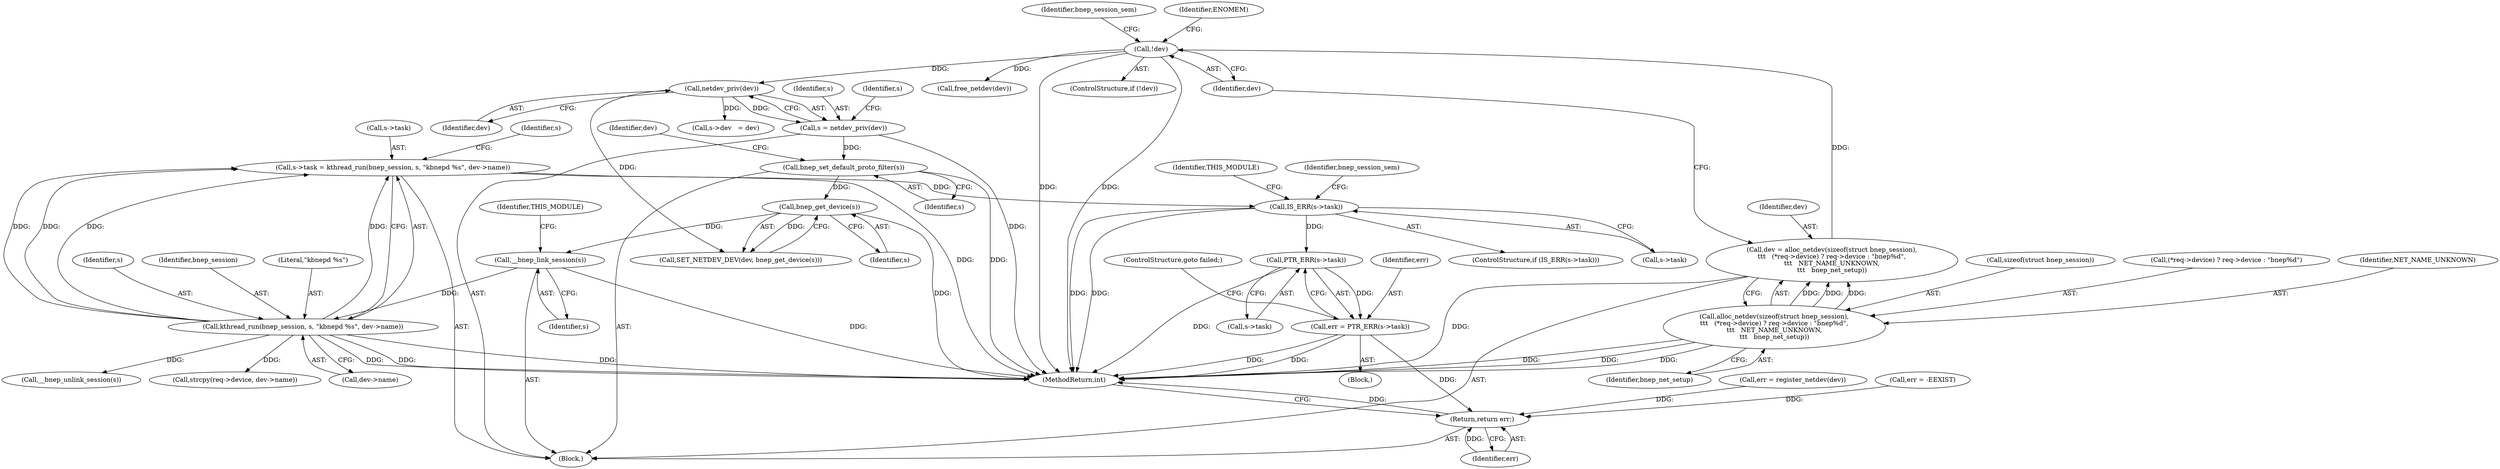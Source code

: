 digraph "0_linux_71bb99a02b32b4cc4265118e85f6035ca72923f0@API" {
"1000286" [label="(Call,s->task = kthread_run(bnep_session, s, \"kbnepd %s\", dev->name))"];
"1000290" [label="(Call,kthread_run(bnep_session, s, \"kbnepd %s\", dev->name))"];
"1000282" [label="(Call,__bnep_link_session(s))"];
"1000269" [label="(Call,bnep_get_device(s))"];
"1000265" [label="(Call,bnep_set_default_proto_filter(s))"];
"1000193" [label="(Call,s = netdev_priv(dev))"];
"1000195" [label="(Call,netdev_priv(dev))"];
"1000167" [label="(Call,!dev)"];
"1000150" [label="(Call,dev = alloc_netdev(sizeof(struct bnep_session),\n\t\t\t   (*req->device) ? req->device : \"bnep%d\",\n\t\t\t   NET_NAME_UNKNOWN,\n\t\t\t   bnep_net_setup))"];
"1000152" [label="(Call,alloc_netdev(sizeof(struct bnep_session),\n\t\t\t   (*req->device) ? req->device : \"bnep%d\",\n\t\t\t   NET_NAME_UNKNOWN,\n\t\t\t   bnep_net_setup))"];
"1000298" [label="(Call,IS_ERR(s->task))"];
"1000311" [label="(Call,PTR_ERR(s->task))"];
"1000309" [label="(Call,err = PTR_ERR(s->task))"];
"1000334" [label="(Return,return err;)"];
"1000290" [label="(Call,kthread_run(bnep_session, s, \"kbnepd %s\", dev->name))"];
"1000268" [label="(Identifier,dev)"];
"1000270" [label="(Identifier,s)"];
"1000309" [label="(Call,err = PTR_ERR(s->task))"];
"1000283" [label="(Identifier,s)"];
"1000300" [label="(Identifier,s)"];
"1000311" [label="(Call,PTR_ERR(s->task))"];
"1000302" [label="(Block,)"];
"1000286" [label="(Call,s->task = kthread_run(bnep_session, s, \"kbnepd %s\", dev->name))"];
"1000332" [label="(Call,free_netdev(dev))"];
"1000165" [label="(Identifier,bnep_net_setup)"];
"1000193" [label="(Call,s = netdev_priv(dev))"];
"1000334" [label="(Return,return err;)"];
"1000285" [label="(Identifier,THIS_MODULE)"];
"1000335" [label="(Identifier,err)"];
"1000265" [label="(Call,bnep_set_default_proto_filter(s))"];
"1000287" [label="(Call,s->task)"];
"1000150" [label="(Call,dev = alloc_netdev(sizeof(struct bnep_session),\n\t\t\t   (*req->device) ? req->device : \"bnep%d\",\n\t\t\t   NET_NAME_UNKNOWN,\n\t\t\t   bnep_net_setup))"];
"1000304" [label="(Identifier,THIS_MODULE)"];
"1000282" [label="(Call,__bnep_link_session(s))"];
"1000319" [label="(Call,strcpy(req->device, dev->name))"];
"1000315" [label="(ControlStructure,goto failed;)"];
"1000155" [label="(Call,(*req->device) ? req->device : \"bnep%d\")"];
"1000164" [label="(Identifier,NET_NAME_UNKNOWN)"];
"1000168" [label="(Identifier,dev)"];
"1000269" [label="(Call,bnep_get_device(s))"];
"1000318" [label="(Identifier,bnep_session_sem)"];
"1000275" [label="(Call,err = register_netdev(dev))"];
"1000166" [label="(ControlStructure,if (!dev))"];
"1000152" [label="(Call,alloc_netdev(sizeof(struct bnep_session),\n\t\t\t   (*req->device) ? req->device : \"bnep%d\",\n\t\t\t   NET_NAME_UNKNOWN,\n\t\t\t   bnep_net_setup))"];
"1000299" [label="(Call,s->task)"];
"1000297" [label="(ControlStructure,if (IS_ERR(s->task)))"];
"1000294" [label="(Call,dev->name)"];
"1000293" [label="(Literal,\"kbnepd %s\")"];
"1000194" [label="(Identifier,s)"];
"1000292" [label="(Identifier,s)"];
"1000167" [label="(Call,!dev)"];
"1000312" [label="(Call,s->task)"];
"1000108" [label="(Block,)"];
"1000195" [label="(Call,netdev_priv(dev))"];
"1000196" [label="(Identifier,dev)"];
"1000174" [label="(Identifier,bnep_session_sem)"];
"1000225" [label="(Call,s->dev   = dev)"];
"1000188" [label="(Call,err = -EEXIST)"];
"1000307" [label="(Call,__bnep_unlink_session(s))"];
"1000267" [label="(Call,SET_NETDEV_DEV(dev, bnep_get_device(s)))"];
"1000153" [label="(Call,sizeof(struct bnep_session))"];
"1000298" [label="(Call,IS_ERR(s->task))"];
"1000171" [label="(Identifier,ENOMEM)"];
"1000291" [label="(Identifier,bnep_session)"];
"1000151" [label="(Identifier,dev)"];
"1000310" [label="(Identifier,err)"];
"1000200" [label="(Identifier,s)"];
"1000336" [label="(MethodReturn,int)"];
"1000266" [label="(Identifier,s)"];
"1000286" -> "1000108"  [label="AST: "];
"1000286" -> "1000290"  [label="CFG: "];
"1000287" -> "1000286"  [label="AST: "];
"1000290" -> "1000286"  [label="AST: "];
"1000300" -> "1000286"  [label="CFG: "];
"1000286" -> "1000336"  [label="DDG: "];
"1000290" -> "1000286"  [label="DDG: "];
"1000290" -> "1000286"  [label="DDG: "];
"1000290" -> "1000286"  [label="DDG: "];
"1000290" -> "1000286"  [label="DDG: "];
"1000286" -> "1000298"  [label="DDG: "];
"1000290" -> "1000294"  [label="CFG: "];
"1000291" -> "1000290"  [label="AST: "];
"1000292" -> "1000290"  [label="AST: "];
"1000293" -> "1000290"  [label="AST: "];
"1000294" -> "1000290"  [label="AST: "];
"1000290" -> "1000336"  [label="DDG: "];
"1000290" -> "1000336"  [label="DDG: "];
"1000290" -> "1000336"  [label="DDG: "];
"1000282" -> "1000290"  [label="DDG: "];
"1000290" -> "1000307"  [label="DDG: "];
"1000290" -> "1000319"  [label="DDG: "];
"1000282" -> "1000108"  [label="AST: "];
"1000282" -> "1000283"  [label="CFG: "];
"1000283" -> "1000282"  [label="AST: "];
"1000285" -> "1000282"  [label="CFG: "];
"1000282" -> "1000336"  [label="DDG: "];
"1000269" -> "1000282"  [label="DDG: "];
"1000269" -> "1000267"  [label="AST: "];
"1000269" -> "1000270"  [label="CFG: "];
"1000270" -> "1000269"  [label="AST: "];
"1000267" -> "1000269"  [label="CFG: "];
"1000269" -> "1000336"  [label="DDG: "];
"1000269" -> "1000267"  [label="DDG: "];
"1000265" -> "1000269"  [label="DDG: "];
"1000265" -> "1000108"  [label="AST: "];
"1000265" -> "1000266"  [label="CFG: "];
"1000266" -> "1000265"  [label="AST: "];
"1000268" -> "1000265"  [label="CFG: "];
"1000265" -> "1000336"  [label="DDG: "];
"1000193" -> "1000265"  [label="DDG: "];
"1000193" -> "1000108"  [label="AST: "];
"1000193" -> "1000195"  [label="CFG: "];
"1000194" -> "1000193"  [label="AST: "];
"1000195" -> "1000193"  [label="AST: "];
"1000200" -> "1000193"  [label="CFG: "];
"1000193" -> "1000336"  [label="DDG: "];
"1000195" -> "1000193"  [label="DDG: "];
"1000195" -> "1000196"  [label="CFG: "];
"1000196" -> "1000195"  [label="AST: "];
"1000167" -> "1000195"  [label="DDG: "];
"1000195" -> "1000225"  [label="DDG: "];
"1000195" -> "1000267"  [label="DDG: "];
"1000167" -> "1000166"  [label="AST: "];
"1000167" -> "1000168"  [label="CFG: "];
"1000168" -> "1000167"  [label="AST: "];
"1000171" -> "1000167"  [label="CFG: "];
"1000174" -> "1000167"  [label="CFG: "];
"1000167" -> "1000336"  [label="DDG: "];
"1000167" -> "1000336"  [label="DDG: "];
"1000150" -> "1000167"  [label="DDG: "];
"1000167" -> "1000332"  [label="DDG: "];
"1000150" -> "1000108"  [label="AST: "];
"1000150" -> "1000152"  [label="CFG: "];
"1000151" -> "1000150"  [label="AST: "];
"1000152" -> "1000150"  [label="AST: "];
"1000168" -> "1000150"  [label="CFG: "];
"1000150" -> "1000336"  [label="DDG: "];
"1000152" -> "1000150"  [label="DDG: "];
"1000152" -> "1000150"  [label="DDG: "];
"1000152" -> "1000150"  [label="DDG: "];
"1000152" -> "1000165"  [label="CFG: "];
"1000153" -> "1000152"  [label="AST: "];
"1000155" -> "1000152"  [label="AST: "];
"1000164" -> "1000152"  [label="AST: "];
"1000165" -> "1000152"  [label="AST: "];
"1000152" -> "1000336"  [label="DDG: "];
"1000152" -> "1000336"  [label="DDG: "];
"1000152" -> "1000336"  [label="DDG: "];
"1000298" -> "1000297"  [label="AST: "];
"1000298" -> "1000299"  [label="CFG: "];
"1000299" -> "1000298"  [label="AST: "];
"1000304" -> "1000298"  [label="CFG: "];
"1000318" -> "1000298"  [label="CFG: "];
"1000298" -> "1000336"  [label="DDG: "];
"1000298" -> "1000336"  [label="DDG: "];
"1000298" -> "1000311"  [label="DDG: "];
"1000311" -> "1000309"  [label="AST: "];
"1000311" -> "1000312"  [label="CFG: "];
"1000312" -> "1000311"  [label="AST: "];
"1000309" -> "1000311"  [label="CFG: "];
"1000311" -> "1000336"  [label="DDG: "];
"1000311" -> "1000309"  [label="DDG: "];
"1000309" -> "1000302"  [label="AST: "];
"1000310" -> "1000309"  [label="AST: "];
"1000315" -> "1000309"  [label="CFG: "];
"1000309" -> "1000336"  [label="DDG: "];
"1000309" -> "1000336"  [label="DDG: "];
"1000309" -> "1000334"  [label="DDG: "];
"1000334" -> "1000108"  [label="AST: "];
"1000334" -> "1000335"  [label="CFG: "];
"1000335" -> "1000334"  [label="AST: "];
"1000336" -> "1000334"  [label="CFG: "];
"1000334" -> "1000336"  [label="DDG: "];
"1000335" -> "1000334"  [label="DDG: "];
"1000188" -> "1000334"  [label="DDG: "];
"1000275" -> "1000334"  [label="DDG: "];
}
